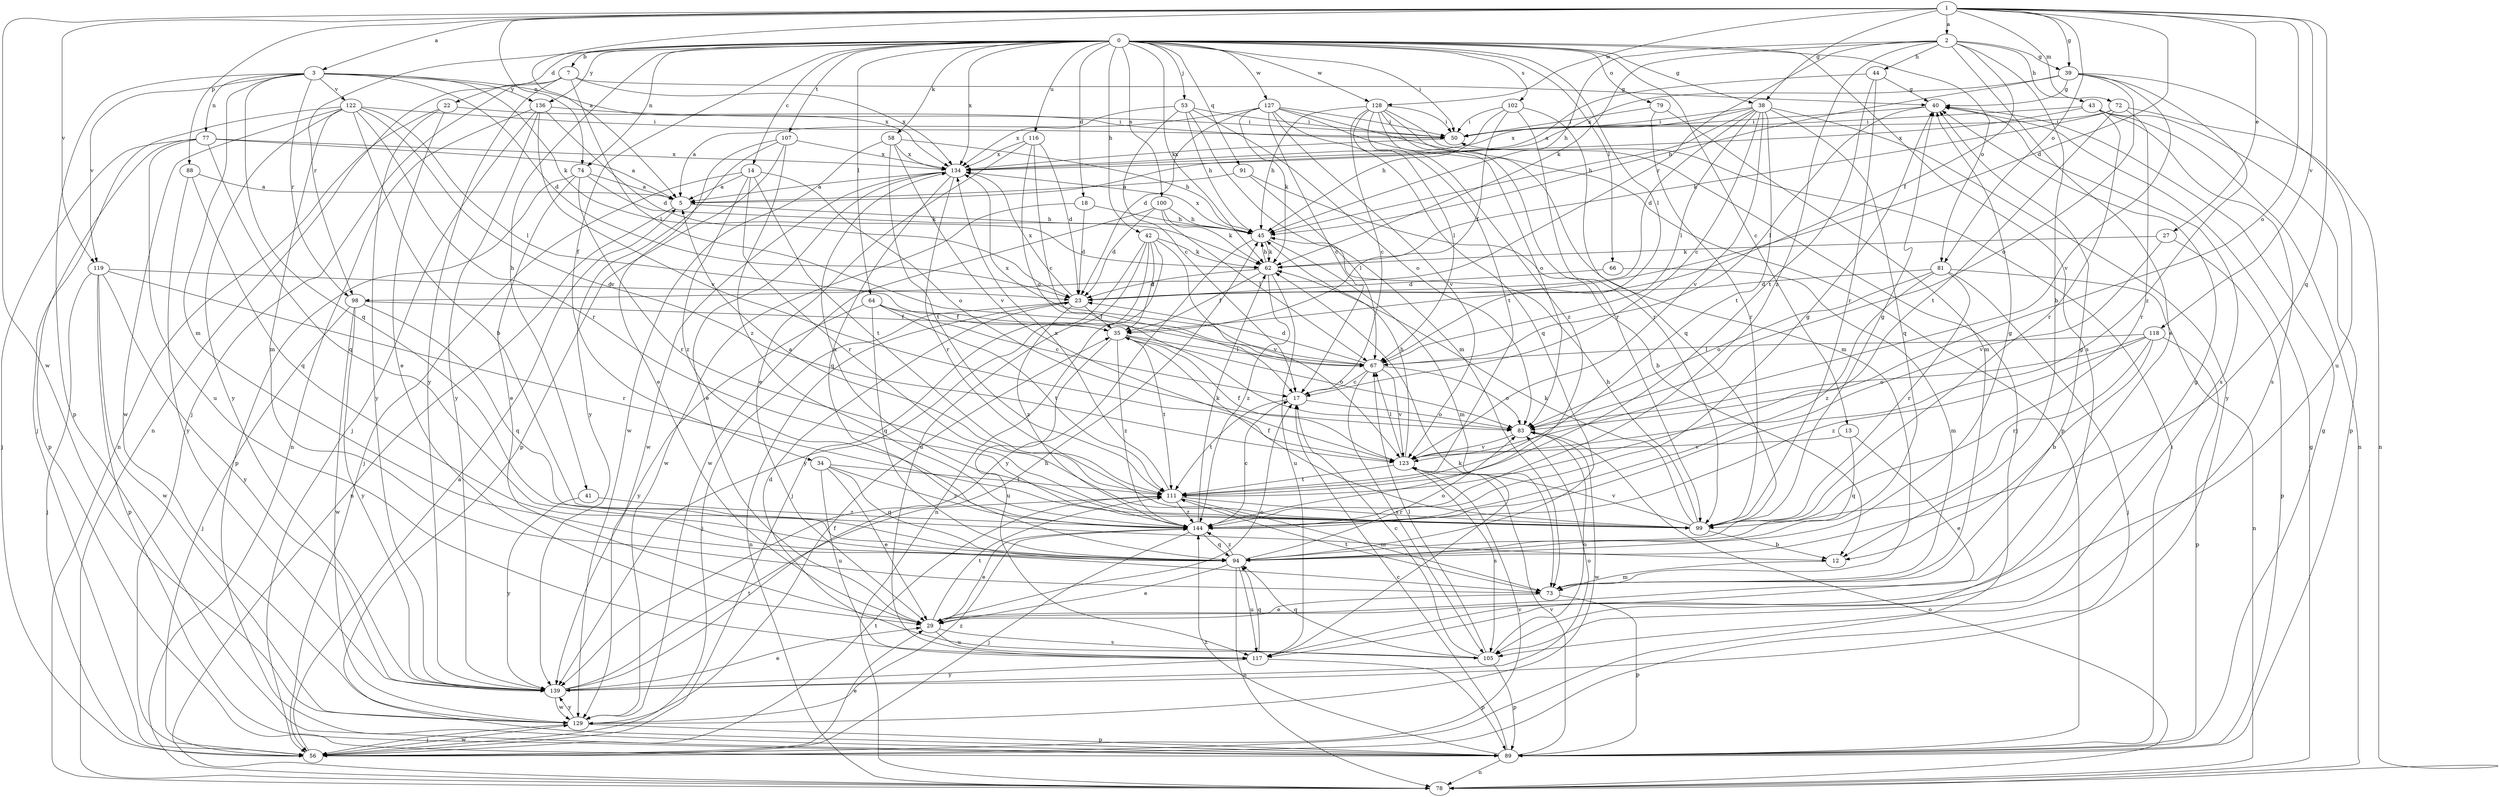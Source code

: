 strict digraph  {
0;
1;
2;
3;
5;
7;
12;
13;
14;
17;
18;
22;
23;
27;
29;
34;
35;
38;
39;
40;
41;
42;
43;
44;
45;
50;
53;
56;
58;
62;
64;
66;
67;
72;
73;
74;
77;
78;
79;
81;
83;
88;
89;
91;
94;
98;
99;
100;
102;
105;
107;
111;
116;
117;
118;
119;
122;
123;
127;
128;
129;
134;
136;
139;
144;
0 -> 7  [label=b];
0 -> 13  [label=c];
0 -> 14  [label=c];
0 -> 18  [label=d];
0 -> 22  [label=d];
0 -> 34  [label=f];
0 -> 38  [label=g];
0 -> 41  [label=h];
0 -> 42  [label=h];
0 -> 50  [label=i];
0 -> 53  [label=j];
0 -> 58  [label=k];
0 -> 62  [label=k];
0 -> 64  [label=l];
0 -> 66  [label=l];
0 -> 67  [label=l];
0 -> 74  [label=n];
0 -> 79  [label=o];
0 -> 81  [label=o];
0 -> 91  [label=q];
0 -> 98  [label=r];
0 -> 100  [label=s];
0 -> 102  [label=s];
0 -> 105  [label=s];
0 -> 107  [label=t];
0 -> 116  [label=u];
0 -> 127  [label=w];
0 -> 128  [label=w];
0 -> 134  [label=x];
0 -> 136  [label=y];
1 -> 2  [label=a];
1 -> 3  [label=a];
1 -> 5  [label=a];
1 -> 23  [label=d];
1 -> 27  [label=e];
1 -> 38  [label=g];
1 -> 39  [label=g];
1 -> 72  [label=m];
1 -> 74  [label=n];
1 -> 81  [label=o];
1 -> 83  [label=o];
1 -> 88  [label=p];
1 -> 94  [label=q];
1 -> 118  [label=v];
1 -> 119  [label=v];
1 -> 128  [label=w];
1 -> 129  [label=w];
2 -> 12  [label=b];
2 -> 29  [label=e];
2 -> 35  [label=f];
2 -> 39  [label=g];
2 -> 43  [label=h];
2 -> 44  [label=h];
2 -> 45  [label=h];
2 -> 62  [label=k];
2 -> 98  [label=r];
2 -> 144  [label=z];
3 -> 23  [label=d];
3 -> 62  [label=k];
3 -> 73  [label=m];
3 -> 77  [label=n];
3 -> 89  [label=p];
3 -> 94  [label=q];
3 -> 98  [label=r];
3 -> 119  [label=v];
3 -> 122  [label=v];
3 -> 134  [label=x];
3 -> 136  [label=y];
5 -> 45  [label=h];
5 -> 78  [label=n];
7 -> 40  [label=g];
7 -> 56  [label=j];
7 -> 67  [label=l];
7 -> 78  [label=n];
7 -> 134  [label=x];
7 -> 139  [label=y];
12 -> 73  [label=m];
13 -> 29  [label=e];
13 -> 94  [label=q];
13 -> 123  [label=v];
14 -> 5  [label=a];
14 -> 56  [label=j];
14 -> 83  [label=o];
14 -> 99  [label=r];
14 -> 111  [label=t];
14 -> 144  [label=z];
17 -> 83  [label=o];
17 -> 111  [label=t];
18 -> 23  [label=d];
18 -> 45  [label=h];
18 -> 129  [label=w];
22 -> 29  [label=e];
22 -> 50  [label=i];
22 -> 78  [label=n];
22 -> 139  [label=y];
23 -> 35  [label=f];
23 -> 56  [label=j];
23 -> 78  [label=n];
23 -> 134  [label=x];
23 -> 144  [label=z];
27 -> 62  [label=k];
27 -> 89  [label=p];
27 -> 123  [label=v];
29 -> 17  [label=c];
29 -> 105  [label=s];
29 -> 111  [label=t];
29 -> 117  [label=u];
34 -> 29  [label=e];
34 -> 94  [label=q];
34 -> 111  [label=t];
34 -> 117  [label=u];
34 -> 144  [label=z];
35 -> 67  [label=l];
35 -> 83  [label=o];
35 -> 111  [label=t];
35 -> 117  [label=u];
35 -> 144  [label=z];
38 -> 17  [label=c];
38 -> 23  [label=d];
38 -> 45  [label=h];
38 -> 50  [label=i];
38 -> 67  [label=l];
38 -> 94  [label=q];
38 -> 111  [label=t];
38 -> 123  [label=v];
38 -> 134  [label=x];
38 -> 139  [label=y];
39 -> 40  [label=g];
39 -> 45  [label=h];
39 -> 83  [label=o];
39 -> 117  [label=u];
39 -> 123  [label=v];
39 -> 134  [label=x];
39 -> 144  [label=z];
40 -> 50  [label=i];
40 -> 67  [label=l];
40 -> 105  [label=s];
41 -> 139  [label=y];
41 -> 144  [label=z];
42 -> 35  [label=f];
42 -> 56  [label=j];
42 -> 62  [label=k];
42 -> 78  [label=n];
42 -> 117  [label=u];
42 -> 123  [label=v];
42 -> 139  [label=y];
43 -> 50  [label=i];
43 -> 78  [label=n];
43 -> 89  [label=p];
43 -> 99  [label=r];
43 -> 105  [label=s];
43 -> 134  [label=x];
44 -> 5  [label=a];
44 -> 40  [label=g];
44 -> 99  [label=r];
44 -> 111  [label=t];
45 -> 62  [label=k];
45 -> 73  [label=m];
45 -> 134  [label=x];
45 -> 139  [label=y];
50 -> 134  [label=x];
53 -> 17  [label=c];
53 -> 45  [label=h];
53 -> 50  [label=i];
53 -> 73  [label=m];
53 -> 83  [label=o];
53 -> 134  [label=x];
56 -> 5  [label=a];
56 -> 29  [label=e];
56 -> 111  [label=t];
56 -> 123  [label=v];
56 -> 129  [label=w];
58 -> 45  [label=h];
58 -> 111  [label=t];
58 -> 123  [label=v];
58 -> 129  [label=w];
58 -> 134  [label=x];
62 -> 23  [label=d];
62 -> 35  [label=f];
62 -> 45  [label=h];
62 -> 117  [label=u];
62 -> 144  [label=z];
64 -> 17  [label=c];
64 -> 35  [label=f];
64 -> 94  [label=q];
64 -> 111  [label=t];
64 -> 139  [label=y];
66 -> 23  [label=d];
66 -> 73  [label=m];
67 -> 17  [label=c];
67 -> 23  [label=d];
67 -> 83  [label=o];
67 -> 105  [label=s];
67 -> 123  [label=v];
67 -> 134  [label=x];
72 -> 50  [label=i];
72 -> 62  [label=k];
72 -> 78  [label=n];
72 -> 99  [label=r];
72 -> 111  [label=t];
73 -> 29  [label=e];
73 -> 40  [label=g];
73 -> 89  [label=p];
73 -> 111  [label=t];
74 -> 5  [label=a];
74 -> 29  [label=e];
74 -> 62  [label=k];
74 -> 89  [label=p];
74 -> 99  [label=r];
77 -> 5  [label=a];
77 -> 56  [label=j];
77 -> 89  [label=p];
77 -> 94  [label=q];
77 -> 117  [label=u];
77 -> 134  [label=x];
78 -> 40  [label=g];
78 -> 83  [label=o];
79 -> 50  [label=i];
79 -> 73  [label=m];
79 -> 99  [label=r];
81 -> 23  [label=d];
81 -> 56  [label=j];
81 -> 78  [label=n];
81 -> 83  [label=o];
81 -> 99  [label=r];
81 -> 144  [label=z];
83 -> 123  [label=v];
83 -> 129  [label=w];
88 -> 5  [label=a];
88 -> 94  [label=q];
88 -> 139  [label=y];
89 -> 17  [label=c];
89 -> 40  [label=g];
89 -> 50  [label=i];
89 -> 78  [label=n];
89 -> 123  [label=v];
89 -> 144  [label=z];
91 -> 5  [label=a];
91 -> 12  [label=b];
91 -> 67  [label=l];
94 -> 29  [label=e];
94 -> 40  [label=g];
94 -> 78  [label=n];
94 -> 83  [label=o];
94 -> 117  [label=u];
94 -> 144  [label=z];
98 -> 35  [label=f];
98 -> 56  [label=j];
98 -> 94  [label=q];
98 -> 129  [label=w];
98 -> 139  [label=y];
99 -> 12  [label=b];
99 -> 35  [label=f];
99 -> 40  [label=g];
99 -> 45  [label=h];
99 -> 62  [label=k];
99 -> 123  [label=v];
100 -> 23  [label=d];
100 -> 45  [label=h];
100 -> 62  [label=k];
100 -> 67  [label=l];
100 -> 129  [label=w];
102 -> 35  [label=f];
102 -> 45  [label=h];
102 -> 50  [label=i];
102 -> 94  [label=q];
102 -> 99  [label=r];
105 -> 17  [label=c];
105 -> 23  [label=d];
105 -> 67  [label=l];
105 -> 83  [label=o];
105 -> 89  [label=p];
105 -> 94  [label=q];
107 -> 29  [label=e];
107 -> 89  [label=p];
107 -> 134  [label=x];
107 -> 139  [label=y];
107 -> 144  [label=z];
111 -> 5  [label=a];
111 -> 73  [label=m];
111 -> 99  [label=r];
111 -> 134  [label=x];
111 -> 144  [label=z];
116 -> 17  [label=c];
116 -> 23  [label=d];
116 -> 29  [label=e];
116 -> 83  [label=o];
116 -> 134  [label=x];
117 -> 40  [label=g];
117 -> 62  [label=k];
117 -> 89  [label=p];
117 -> 94  [label=q];
117 -> 139  [label=y];
118 -> 12  [label=b];
118 -> 67  [label=l];
118 -> 83  [label=o];
118 -> 89  [label=p];
118 -> 99  [label=r];
118 -> 144  [label=z];
119 -> 23  [label=d];
119 -> 56  [label=j];
119 -> 89  [label=p];
119 -> 99  [label=r];
119 -> 129  [label=w];
119 -> 139  [label=y];
122 -> 12  [label=b];
122 -> 50  [label=i];
122 -> 56  [label=j];
122 -> 67  [label=l];
122 -> 73  [label=m];
122 -> 99  [label=r];
122 -> 123  [label=v];
122 -> 129  [label=w];
122 -> 139  [label=y];
123 -> 35  [label=f];
123 -> 45  [label=h];
123 -> 67  [label=l];
123 -> 105  [label=s];
123 -> 111  [label=t];
127 -> 5  [label=a];
127 -> 17  [label=c];
127 -> 23  [label=d];
127 -> 50  [label=i];
127 -> 62  [label=k];
127 -> 73  [label=m];
127 -> 89  [label=p];
127 -> 94  [label=q];
127 -> 123  [label=v];
128 -> 17  [label=c];
128 -> 45  [label=h];
128 -> 50  [label=i];
128 -> 56  [label=j];
128 -> 67  [label=l];
128 -> 83  [label=o];
128 -> 99  [label=r];
128 -> 111  [label=t];
128 -> 144  [label=z];
129 -> 35  [label=f];
129 -> 56  [label=j];
129 -> 89  [label=p];
129 -> 139  [label=y];
129 -> 144  [label=z];
134 -> 5  [label=a];
134 -> 29  [label=e];
134 -> 94  [label=q];
134 -> 99  [label=r];
134 -> 129  [label=w];
136 -> 23  [label=d];
136 -> 50  [label=i];
136 -> 56  [label=j];
136 -> 78  [label=n];
136 -> 123  [label=v];
136 -> 139  [label=y];
139 -> 29  [label=e];
139 -> 45  [label=h];
139 -> 83  [label=o];
139 -> 111  [label=t];
139 -> 129  [label=w];
144 -> 17  [label=c];
144 -> 29  [label=e];
144 -> 40  [label=g];
144 -> 56  [label=j];
144 -> 62  [label=k];
144 -> 94  [label=q];
144 -> 134  [label=x];
}
